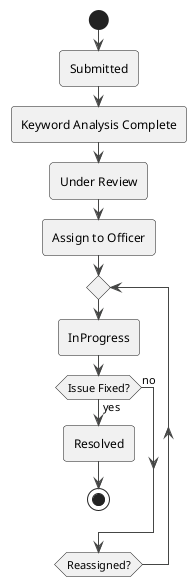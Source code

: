 @startuml
!theme vibrant

start
:Submitted;
:Keyword Analysis Complete;
:Under Review;
:Assign to Officer;

repeat
  :InProgress;
  if (Issue Fixed?) then (yes)
    :Resolved;
    stop
  else (no)
  endif
repeat while (Reassigned?)

@enduml